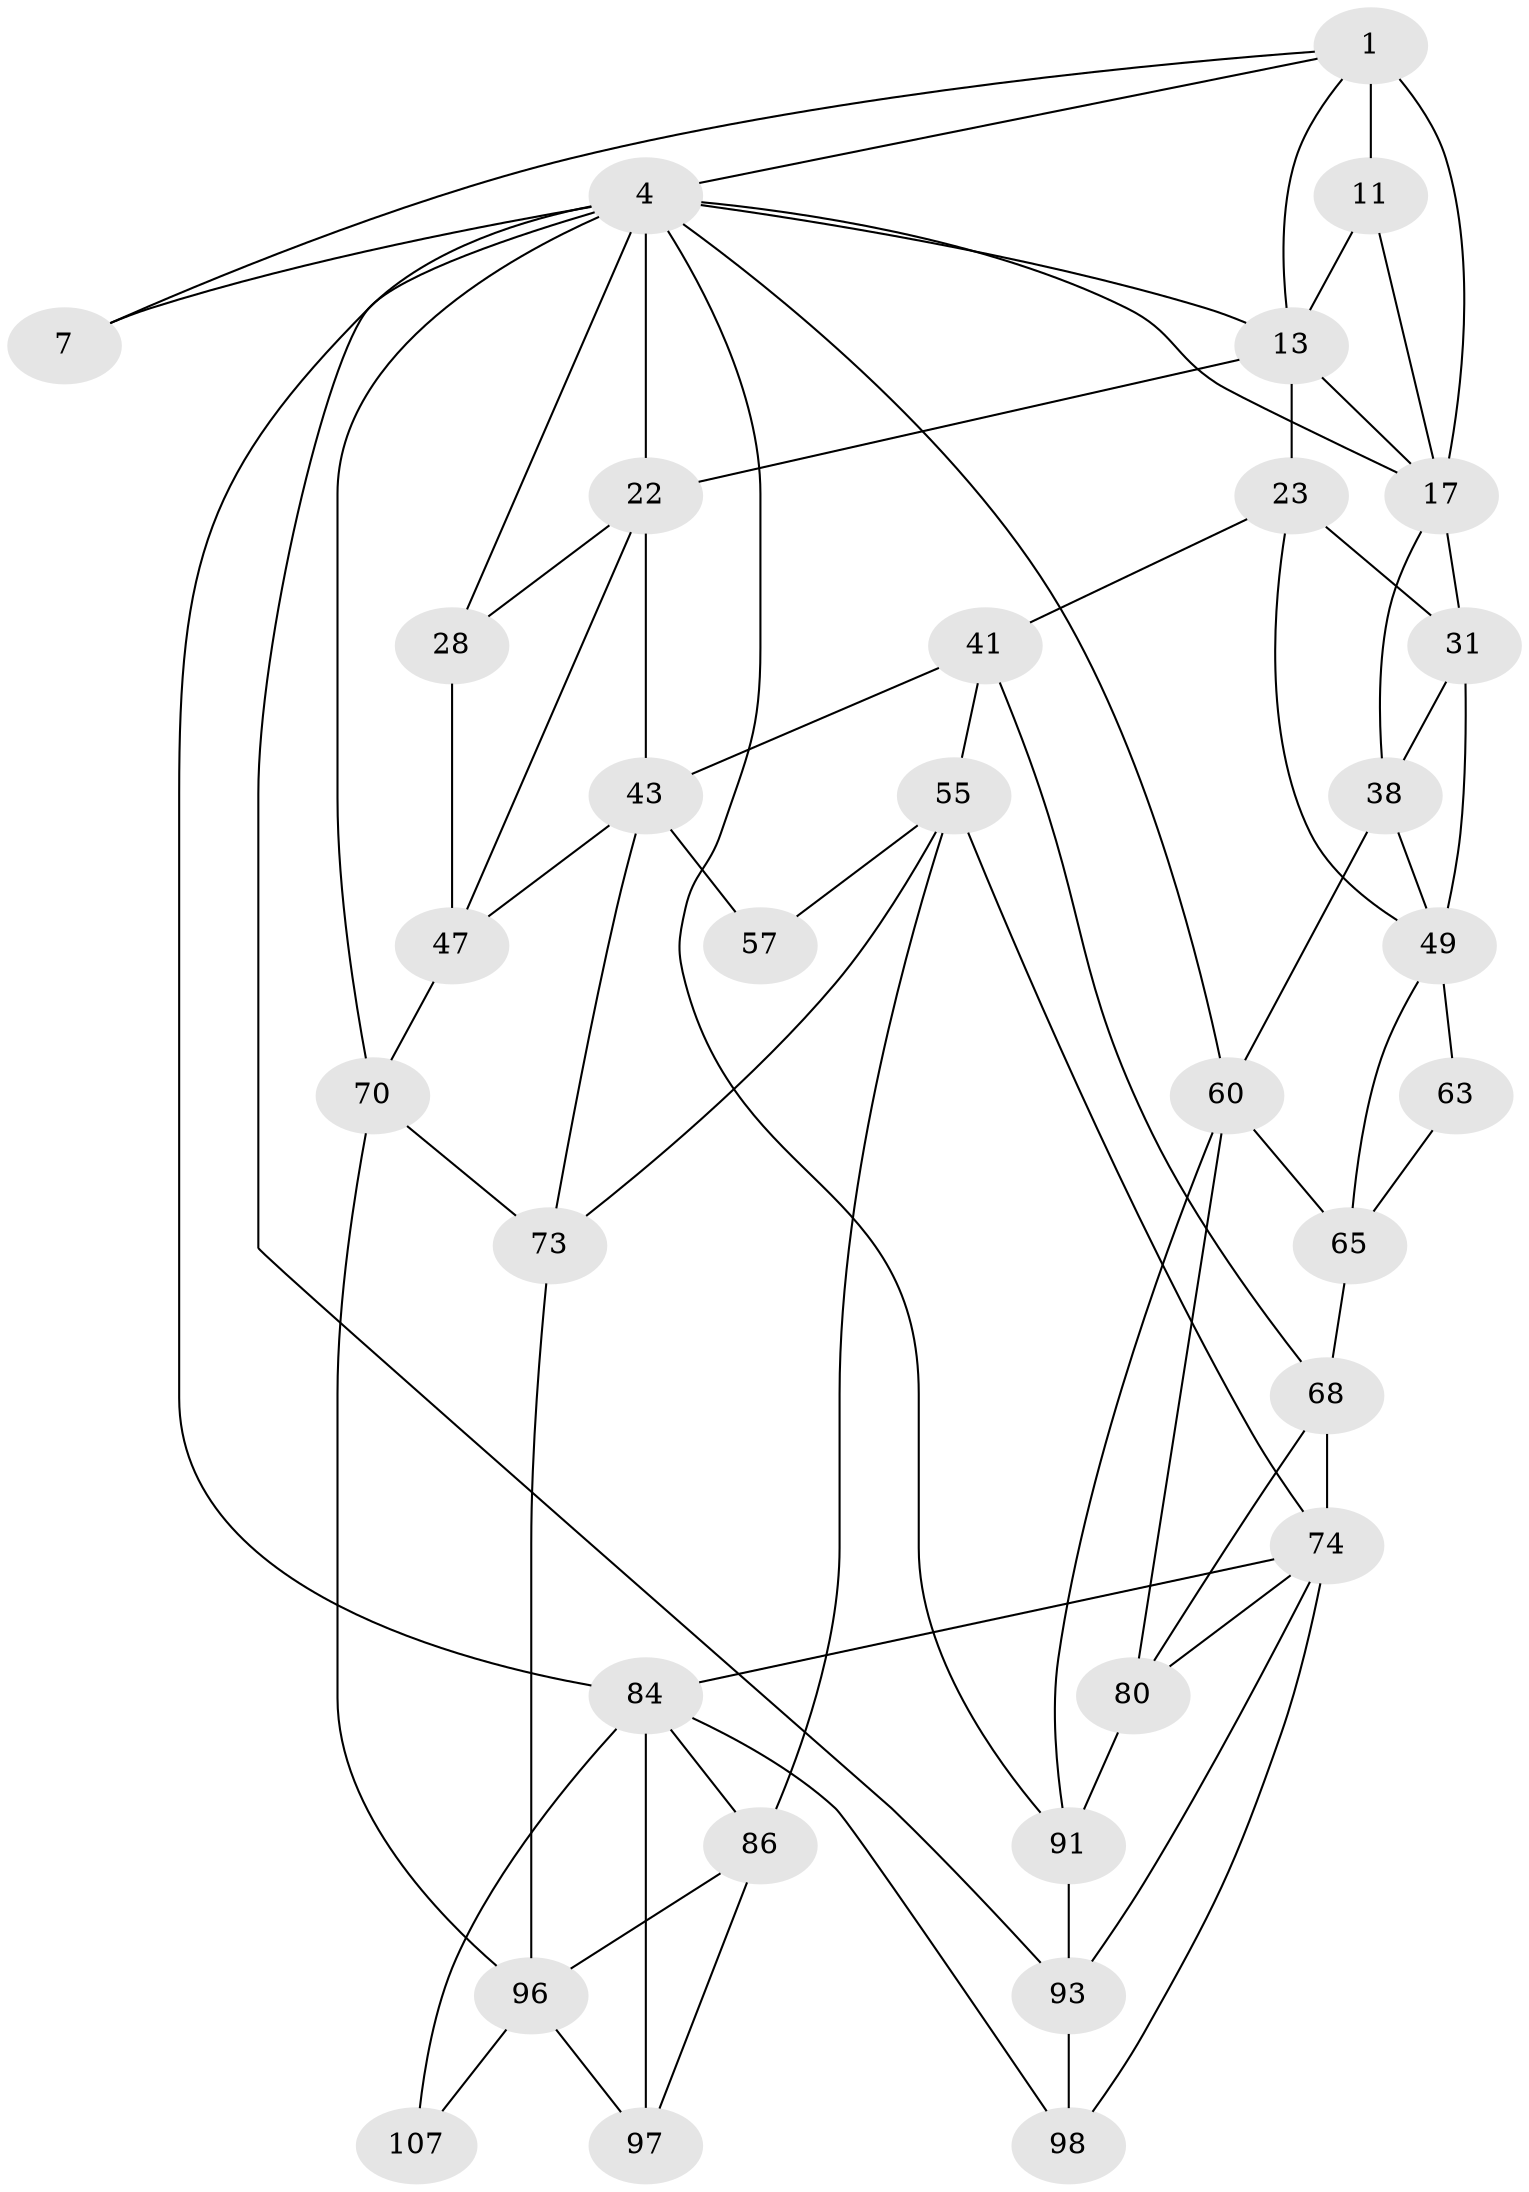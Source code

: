 // original degree distribution, {3: 0.01818181818181818, 5: 0.5454545454545454, 6: 0.20909090909090908, 4: 0.22727272727272727}
// Generated by graph-tools (version 1.1) at 2025/21/03/04/25 18:21:15]
// undirected, 33 vertices, 71 edges
graph export_dot {
graph [start="1"]
  node [color=gray90,style=filled];
  1 [pos="+0.6453767695038054+0",super="+8+2"];
  4 [pos="+1+0",super="+5+36+77"];
  7 [pos="+0.3962884570657076+0"];
  11 [pos="+0.7230810984840724+0.1412549412387903",super="+12"];
  13 [pos="+0.5385909580457969+0.19098814388200627",super="+20+14"];
  17 [pos="+0.8595337976790602+0.2751370916151294",super="+18+30"];
  22 [pos="+0.29707766975025524+0.22060655706003302",super="+26"];
  23 [pos="+0.6040665618296581+0.2933532972709195",super="+32+24"];
  28 [pos="+0+0.20496913269190295"];
  31 [pos="+0.8388988778907226+0.32055040174145705",super="+37"];
  38 [pos="+0.8807348950251581+0.4925203061586399",super="+58"];
  41 [pos="+0.5575824858941218+0.4967317132374853",super="+42"];
  43 [pos="+0.3642524988250752+0.4496847226863027",super="+44"];
  47 [pos="+0.05411672834693935+0.5976053973636865",super="+48"];
  49 [pos="+0.7346522322309895+0.5146844149299387",super="+50+59"];
  55 [pos="+0.37648897556340993+0.6221722136871255",super="+56"];
  57 [pos="+0.2673881513458902+0.6088161674836412"];
  60 [pos="+1+0.6289251182339174",super="+78+61"];
  63 [pos="+0.7136652530999182+0.5703143429229667"];
  65 [pos="+0.830666809275226+0.7058267248282053",super="+66"];
  68 [pos="+0.6669255977128373+0.6675752017694743",super="+79+69"];
  70 [pos="+0+0.7535831631467814",super="+71"];
  73 [pos="+0.15805541790812058+0.7299006821337726",super="+76"];
  74 [pos="+0.5477911974338876+0.6894083657845459",super="+81+75"];
  80 [pos="+0.6814554589810594+0.7272103810940455",super="+90"];
  84 [pos="+0.37222452934341704+0.7701313241239863",super="+85+99"];
  86 [pos="+0.17804783832842044+0.741906787683188",super="+95"];
  91 [pos="+0.6887107356967431+0.8499044390635438",super="+92+104"];
  93 [pos="+0.5542944611053984+0.8848662356712799",super="+94"];
  96 [pos="+0.08423356705243751+0.8819480078371157",super="+103"];
  97 [pos="+0.21194792472490306+0.8149593021712874",super="+101"];
  98 [pos="+0.48558785255901127+0.8705602652122345"];
  107 [pos="+0.20434812422401516+1"];
  1 -- 7;
  1 -- 17 [weight=2];
  1 -- 4;
  1 -- 11 [weight=2];
  1 -- 13;
  4 -- 7;
  4 -- 22;
  4 -- 28;
  4 -- 17;
  4 -- 60 [weight=2];
  4 -- 13;
  4 -- 84;
  4 -- 93;
  4 -- 91;
  4 -- 70 [weight=2];
  11 -- 13;
  11 -- 17;
  13 -- 17;
  13 -- 23 [weight=2];
  13 -- 22 [weight=2];
  17 -- 38;
  17 -- 31;
  22 -- 43 [weight=2];
  22 -- 28;
  22 -- 47;
  23 -- 31 [weight=2];
  23 -- 41;
  23 -- 49;
  28 -- 47;
  31 -- 49;
  31 -- 38;
  38 -- 60;
  38 -- 49;
  41 -- 43;
  41 -- 55;
  41 -- 68;
  43 -- 73;
  43 -- 47;
  43 -- 57 [weight=2];
  47 -- 70;
  49 -- 63 [weight=2];
  49 -- 65;
  55 -- 73;
  55 -- 57;
  55 -- 86;
  55 -- 74;
  60 -- 65;
  60 -- 80;
  60 -- 91;
  63 -- 65;
  65 -- 68 [weight=2];
  68 -- 80;
  68 -- 74;
  70 -- 73;
  70 -- 96;
  73 -- 96;
  74 -- 80;
  74 -- 93;
  74 -- 84;
  74 -- 98;
  80 -- 91;
  84 -- 97 [weight=2];
  84 -- 86;
  84 -- 98;
  84 -- 107 [weight=2];
  86 -- 96;
  86 -- 97;
  91 -- 93;
  93 -- 98;
  96 -- 107;
  96 -- 97;
}

